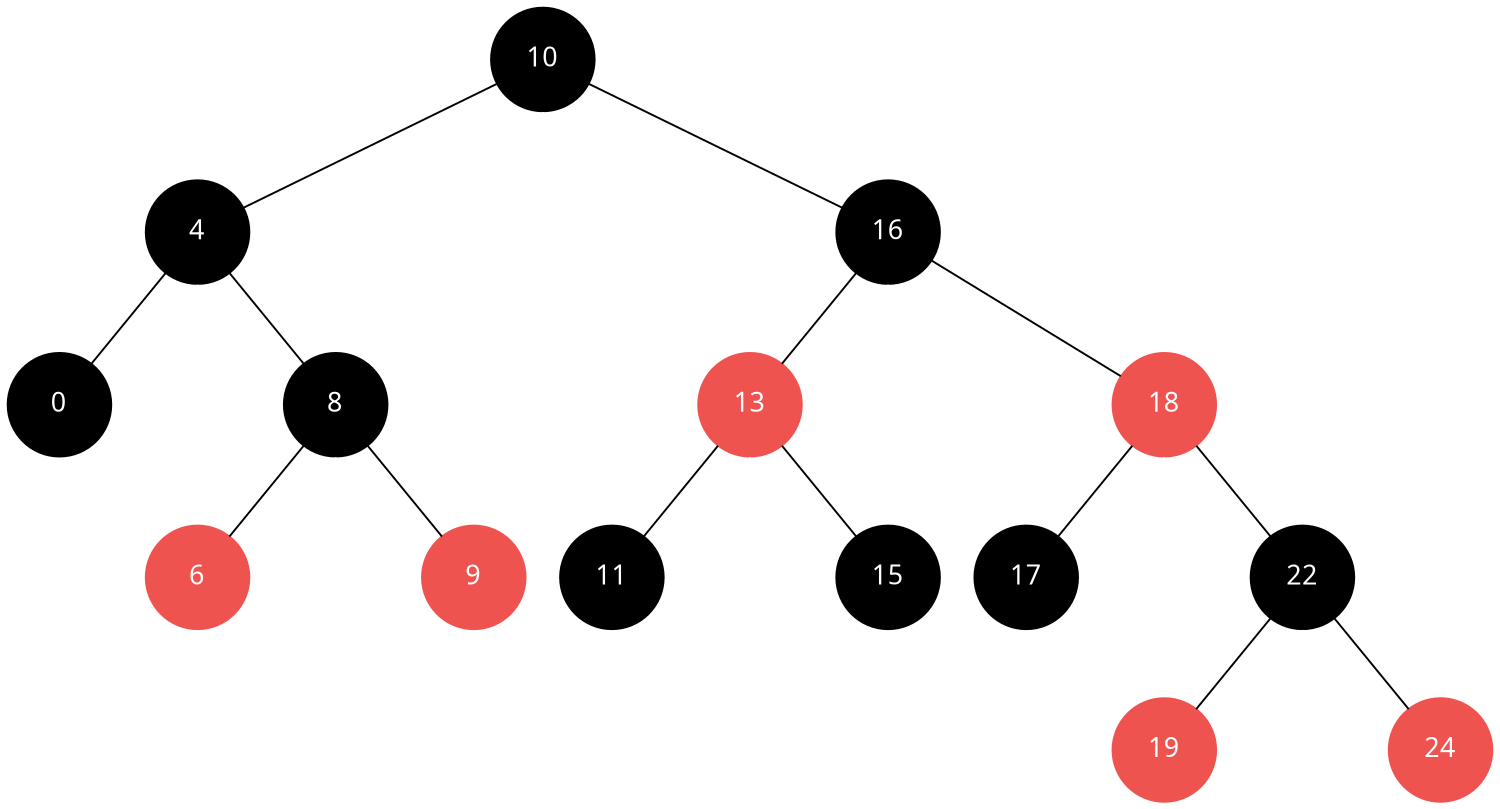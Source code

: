 digraph {
size="10,10"
fontpath="/home/M/.fonts/"
	node [shape=circle]
	node [style=filled]
	node [color=black]
	node [fixedsize=true]
	node [height=0.75]
	node [width=0.75]
	node [fontcolor=white]
	node [fontname="InputMono-Bold"]
	edge [arrowhead=none]
	edge [style=filled]
	edge [weight=10]
	edge [color=black]
	node [color=black]
	10
	edge [weight=10]
	edge [color=black]
	node [color=black]
	4
		10 -> 4
	edge [weight=100]
	edge [color=white]
	node [color=white]
	"[10"
		10 -> "[10"
	edge [weight=10]
	edge [color=black]
	node [color=black]
	16
		10 -> 16
	edge [weight=10]
	edge [color=black]
	node [color="#ef5350"]
	13
		16 -> 13
	edge [weight=100]
	edge [color=white]
	node [color=white]
	"[16"
		16 -> "[16"
	edge [weight=10]
	edge [color=black]
	node [color="#ef5350"]
	18
		16 -> 18
	edge [weight=10]
	edge [color=black]
	node [color=black]
	17
		18 -> 17
	edge [weight=100]
	edge [color=white]
	node [color=white]
	"[18"
		18 -> "[18"
	edge [weight=10]
	edge [color=black]
	node [color=black]
	22
		18 -> 22
	edge [weight=10]
	edge [color=black]
	node [color="#ef5350"]
	19
		22 -> 19
	edge [weight=100]
	edge [color=white]
	node [color=white]
	"[22"
		22 -> "[22"
	edge [weight=10]
	edge [color=black]
	node [color="#ef5350"]
	24
		22 -> 24
	edge [weight=10]
	edge [color=black]
	node [color=black]
	11
		13 -> 11
	edge [weight=100]
	edge [color=white]
	node [color=white]
	"[13"
		13 -> "[13"
	edge [weight=10]
	edge [color=black]
	node [color=black]
	15
		13 -> 15
	edge [weight=10]
	edge [color=black]
	node [color=black]
	0
		4 -> 0
	edge [weight=100]
	edge [color=white]
	node [color=white]
	"[4"
		4 -> "[4"
	edge [weight=10]
	edge [color=black]
	node [color=black]
	8
		4 -> 8
	edge [weight=10]
	edge [color=black]
	node [color="#ef5350"]
	6
		8 -> 6
	edge [weight=100]
	edge [color=white]
	node [color=white]
	"[8"
		8 -> "[8"
	edge [weight=10]
	edge [color=black]
	node [color="#ef5350"]
	9
		8 -> 9
}